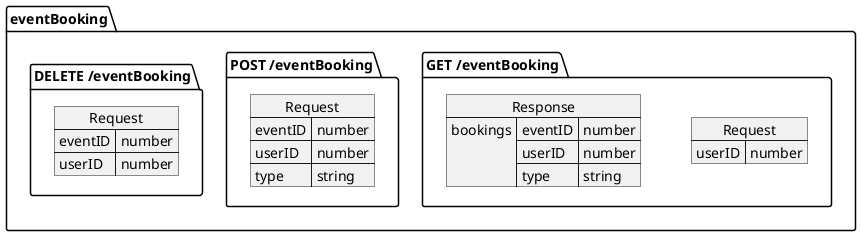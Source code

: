 @startuml eventBookingEndpoint
package eventBooking {
    package "GET /eventBooking" {
        json "Request" as GETEventBookReq {
            "userID": "number"
        }
        json "Response" as GETEventBookResp {
            "bookings": [
                {
                    "eventID": "number",
                    "userID": "number",
                    "type": "string"
                }
            ]
        }
    }
    package "POST /eventBooking" {
        json "Request" as POSTEventBookReq {
            "eventID": "number",
            "userID": "number",
            "type": "string"
        }
    }
    package "DELETE /eventBooking" {
        json "Request" as DELETEEventBookReq {
            "eventID": "number",
            "userID": "number"
        }
    }
}

@enduml